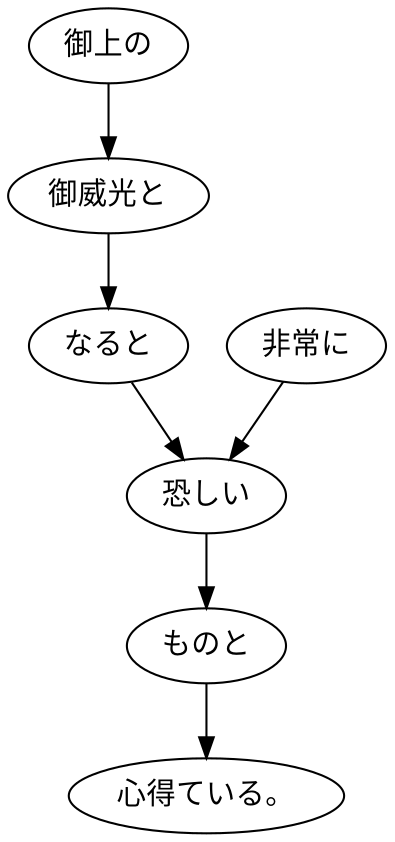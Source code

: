 digraph graph6225 {
	node0 [label="御上の"];
	node1 [label="御威光と"];
	node2 [label="なると"];
	node3 [label="非常に"];
	node4 [label="恐しい"];
	node5 [label="ものと"];
	node6 [label="心得ている。"];
	node0 -> node1;
	node1 -> node2;
	node2 -> node4;
	node3 -> node4;
	node4 -> node5;
	node5 -> node6;
}

